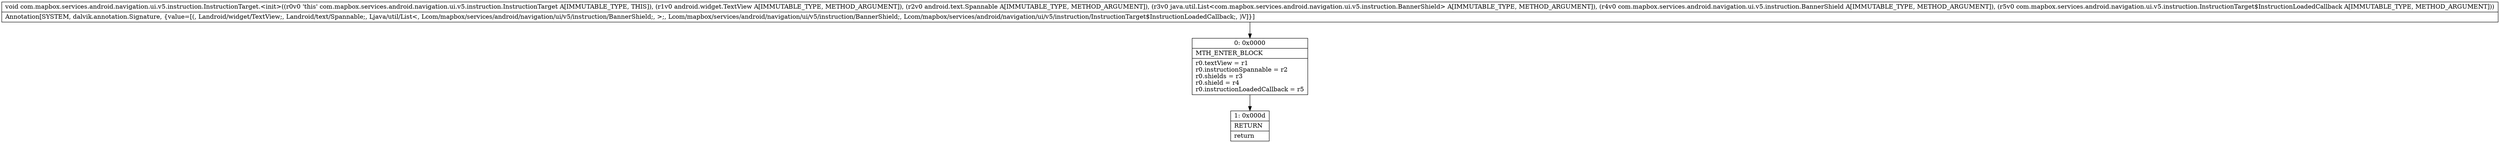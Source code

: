 digraph "CFG forcom.mapbox.services.android.navigation.ui.v5.instruction.InstructionTarget.\<init\>(Landroid\/widget\/TextView;Landroid\/text\/Spannable;Ljava\/util\/List;Lcom\/mapbox\/services\/android\/navigation\/ui\/v5\/instruction\/BannerShield;Lcom\/mapbox\/services\/android\/navigation\/ui\/v5\/instruction\/InstructionTarget$InstructionLoadedCallback;)V" {
Node_0 [shape=record,label="{0\:\ 0x0000|MTH_ENTER_BLOCK\l|r0.textView = r1\lr0.instructionSpannable = r2\lr0.shields = r3\lr0.shield = r4\lr0.instructionLoadedCallback = r5\l}"];
Node_1 [shape=record,label="{1\:\ 0x000d|RETURN\l|return\l}"];
MethodNode[shape=record,label="{void com.mapbox.services.android.navigation.ui.v5.instruction.InstructionTarget.\<init\>((r0v0 'this' com.mapbox.services.android.navigation.ui.v5.instruction.InstructionTarget A[IMMUTABLE_TYPE, THIS]), (r1v0 android.widget.TextView A[IMMUTABLE_TYPE, METHOD_ARGUMENT]), (r2v0 android.text.Spannable A[IMMUTABLE_TYPE, METHOD_ARGUMENT]), (r3v0 java.util.List\<com.mapbox.services.android.navigation.ui.v5.instruction.BannerShield\> A[IMMUTABLE_TYPE, METHOD_ARGUMENT]), (r4v0 com.mapbox.services.android.navigation.ui.v5.instruction.BannerShield A[IMMUTABLE_TYPE, METHOD_ARGUMENT]), (r5v0 com.mapbox.services.android.navigation.ui.v5.instruction.InstructionTarget$InstructionLoadedCallback A[IMMUTABLE_TYPE, METHOD_ARGUMENT]))  | Annotation[SYSTEM, dalvik.annotation.Signature, \{value=[(, Landroid\/widget\/TextView;, Landroid\/text\/Spannable;, Ljava\/util\/List\<, Lcom\/mapbox\/services\/android\/navigation\/ui\/v5\/instruction\/BannerShield;, \>;, Lcom\/mapbox\/services\/android\/navigation\/ui\/v5\/instruction\/BannerShield;, Lcom\/mapbox\/services\/android\/navigation\/ui\/v5\/instruction\/InstructionTarget$InstructionLoadedCallback;, )V]\}]\l}"];
MethodNode -> Node_0;
Node_0 -> Node_1;
}

